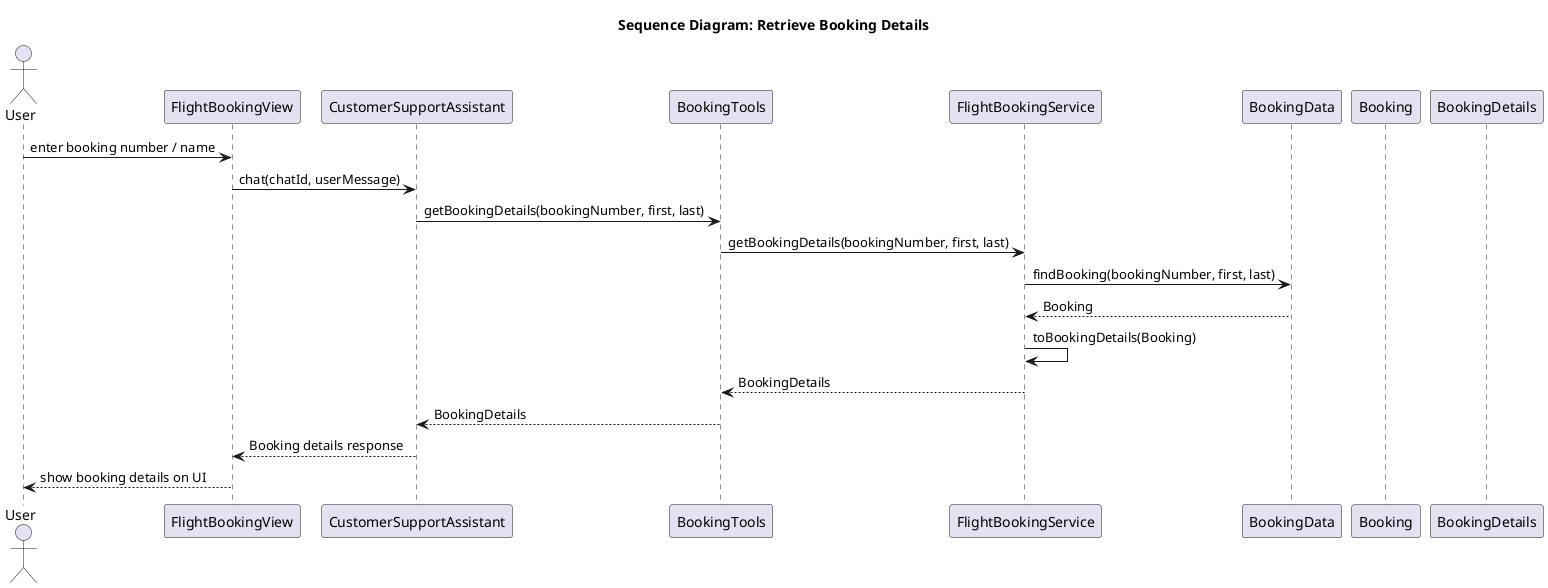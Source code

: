 @startuml
	title Sequence Diagram: Retrieve Booking Details
	
	actor User
	
	participant "FlightBookingView" as View
	participant "CustomerSupportAssistant" as Assistant
	participant "BookingTools" as Tools
	participant "FlightBookingService" as Service
	participant "BookingData" as Data
	participant "Booking" as Booking
	participant "BookingDetails" as Details
	
	User -> View : enter booking number / name
	View -> Assistant : chat(chatId, userMessage)
	Assistant -> Tools : getBookingDetails(bookingNumber, first, last)
	Tools -> Service : getBookingDetails(bookingNumber, first, last)
	Service -> Data : findBooking(bookingNumber, first, last)
	Data --> Service : Booking
	Service -> Service : toBookingDetails(Booking)
	Service --> Tools : BookingDetails
	Tools --> Assistant : BookingDetails
	Assistant --> View : Booking details response
	View --> User : show booking details on UI

@enduml
